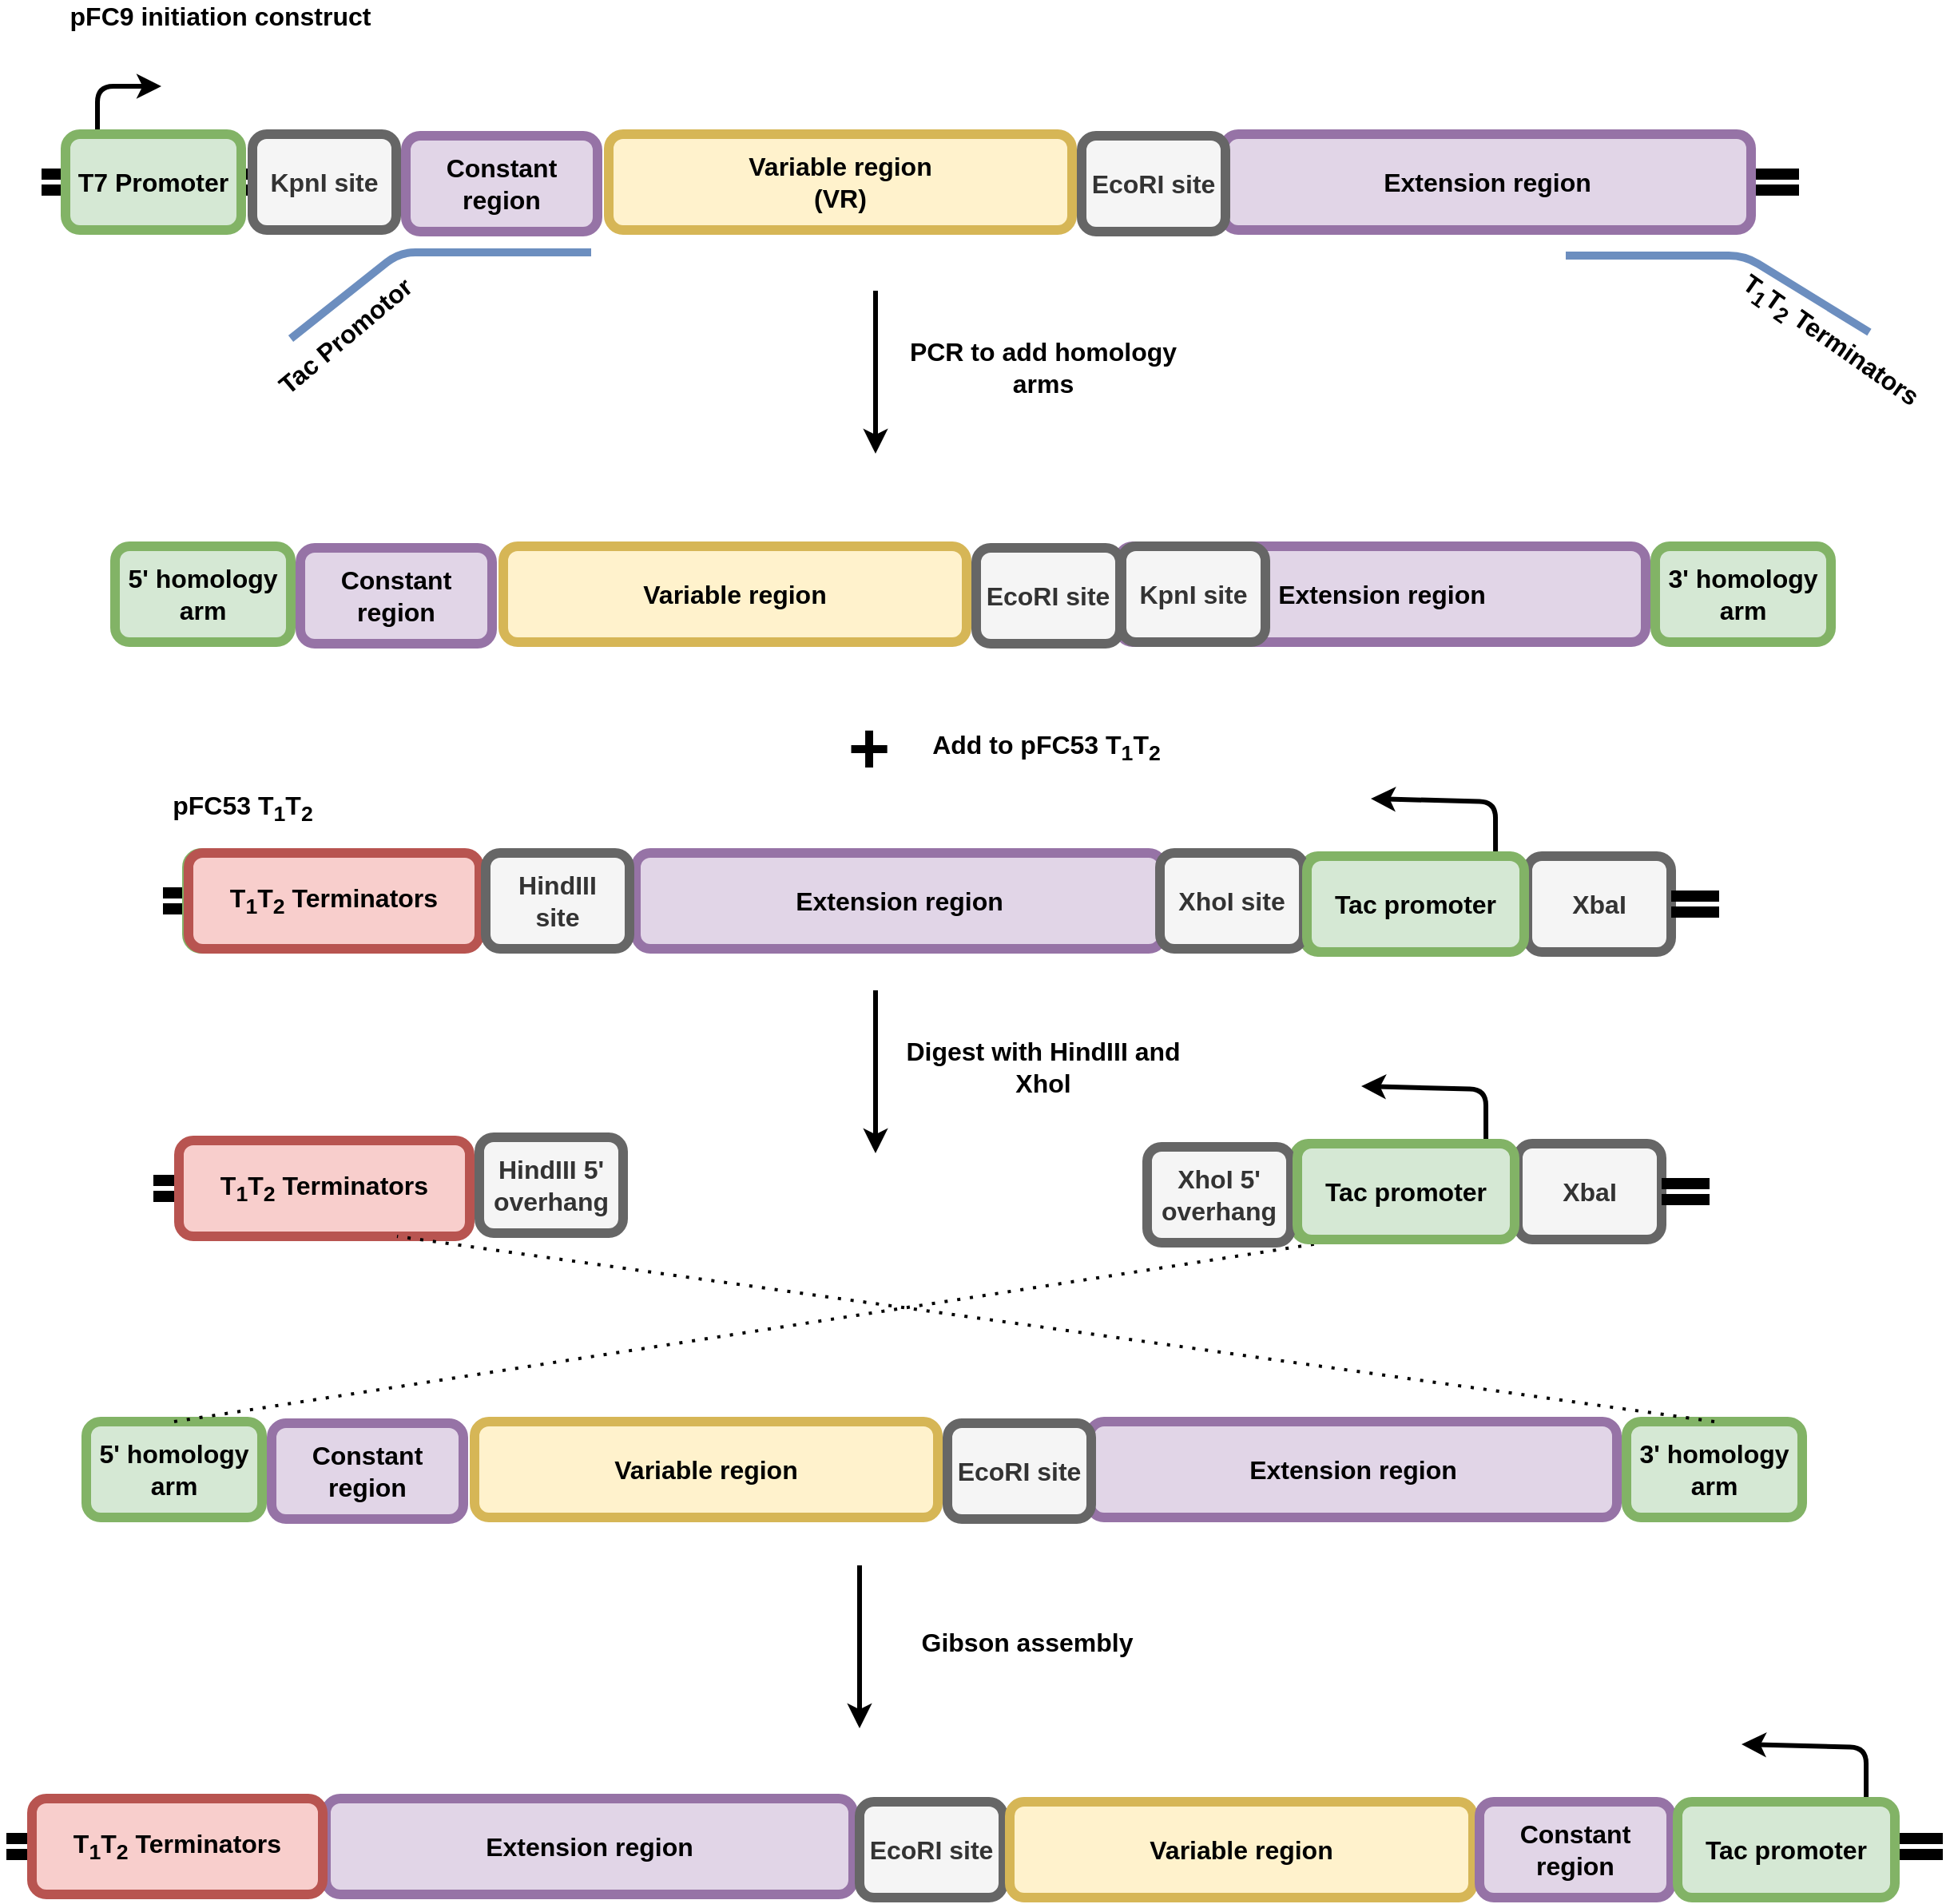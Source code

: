 <mxfile version="14.6.13" type="device" pages="4"><diagram id="rqG2H4vEE6brF2aqTZNh" name="Page-1"><mxGraphModel dx="2698" dy="1248" grid="1" gridSize="2" guides="1" tooltips="1" connect="1" arrows="1" fold="1" page="1" pageScale="1" pageWidth="850" pageHeight="1100" math="0" shadow="0"><root><mxCell id="0"/><mxCell id="1" parent="0"/><mxCell id="imHdVLXkvX4dmS1Buasl-151" value="" style="shape=link;html=1;fontSize=16;strokeWidth=7;endArrow=none;fontStyle=1" parent="1" edge="1"><mxGeometry width="100" relative="1" as="geometry"><mxPoint x="-588" y="1460" as="sourcePoint"/><mxPoint x="-448" y="1460" as="targetPoint"/></mxGeometry></mxCell><mxCell id="imHdVLXkvX4dmS1Buasl-134" value="" style="shape=link;html=1;fontSize=16;strokeWidth=7;endArrow=none;fontStyle=1" parent="1" edge="1"><mxGeometry width="100" relative="1" as="geometry"><mxPoint x="-582" y="1280" as="sourcePoint"/><mxPoint x="-442" y="1280" as="targetPoint"/></mxGeometry></mxCell><mxCell id="imHdVLXkvX4dmS1Buasl-135" value="T7 Promotor" style="rounded=1;whiteSpace=wrap;html=1;strokeWidth=6;rotation=0;fillColor=#d5e8d4;strokeColor=#82b366;fontStyle=1;fontSize=16;" parent="1" vertex="1"><mxGeometry x="-567" y="1250" width="110" height="60" as="geometry"/></mxCell><mxCell id="imHdVLXkvX4dmS1Buasl-47" value="" style="shape=link;html=1;fontSize=16;strokeWidth=7;startArrow=none;fontStyle=1" parent="1" source="imHdVLXkvX4dmS1Buasl-48" edge="1"><mxGeometry width="100" relative="1" as="geometry"><mxPoint x="-138" y="830" as="sourcePoint"/><mxPoint x="442" y="830" as="targetPoint"/></mxGeometry></mxCell><mxCell id="imHdVLXkvX4dmS1Buasl-48" value="Extension region" style="rounded=1;whiteSpace=wrap;html=1;strokeWidth=6;rotation=0;fillColor=#e1d5e7;strokeColor=#9673a6;fontStyle=1;fontSize=16;" parent="1" vertex="1"><mxGeometry x="82" y="800" width="330" height="60" as="geometry"/></mxCell><mxCell id="imHdVLXkvX4dmS1Buasl-49" value="" style="shape=link;html=1;fontSize=16;strokeWidth=7;startArrow=none;endArrow=none;fontStyle=1" parent="1" target="imHdVLXkvX4dmS1Buasl-48" edge="1"><mxGeometry width="100" relative="1" as="geometry"><mxPoint x="62" y="830" as="sourcePoint"/><mxPoint x="442" y="830" as="targetPoint"/></mxGeometry></mxCell><mxCell id="imHdVLXkvX4dmS1Buasl-73" value="" style="endArrow=classic;html=1;strokeWidth=3;fontSize=16;fontStyle=1" parent="1" edge="1"><mxGeometry width="50" height="50" relative="1" as="geometry"><mxPoint x="-623" y="800" as="sourcePoint"/><mxPoint x="-583" y="770" as="targetPoint"/><Array as="points"><mxPoint x="-623" y="770"/></Array></mxGeometry></mxCell><mxCell id="imHdVLXkvX4dmS1Buasl-74" value="" style="shape=link;html=1;fontSize=16;strokeWidth=7;endArrow=none;fontStyle=1" parent="1" edge="1"><mxGeometry width="100" relative="1" as="geometry"><mxPoint x="-658" y="830" as="sourcePoint"/><mxPoint x="-518" y="830" as="targetPoint"/></mxGeometry></mxCell><mxCell id="imHdVLXkvX4dmS1Buasl-75" value="T7 Promoter" style="rounded=1;whiteSpace=wrap;html=1;strokeWidth=6;rotation=0;fillColor=#d5e8d4;strokeColor=#82b366;fontStyle=1;fontSize=16;" parent="1" vertex="1"><mxGeometry x="-643" y="800" width="110" height="60" as="geometry"/></mxCell><mxCell id="imHdVLXkvX4dmS1Buasl-80" value="&lt;div style=&quot;font-size: 16px;&quot;&gt;&lt;span style=&quot;font-size: 16px;&quot;&gt;Variable region&lt;/span&gt;&lt;/div&gt;&lt;div style=&quot;font-size: 16px;&quot;&gt;&lt;span style=&quot;font-size: 16px;&quot;&gt;(VR)&lt;br style=&quot;font-size: 16px;&quot;&gt;&lt;/span&gt;&lt;/div&gt;" style="rounded=1;whiteSpace=wrap;html=1;fillColor=#fff2cc;strokeColor=#d6b656;fontStyle=1;fontSize=16;strokeWidth=6;" parent="1" vertex="1"><mxGeometry x="-303" y="800" width="290" height="60" as="geometry"/></mxCell><mxCell id="imHdVLXkvX4dmS1Buasl-81" value="&lt;span style=&quot;font-size: 16px;&quot;&gt;KpnI&lt;/span&gt; site" style="rounded=1;whiteSpace=wrap;html=1;fillColor=#f5f5f5;strokeColor=#666666;fontStyle=1;fontSize=16;fontColor=#333333;strokeWidth=6;" parent="1" vertex="1"><mxGeometry x="-526" y="800" width="90" height="60" as="geometry"/></mxCell><mxCell id="imHdVLXkvX4dmS1Buasl-82" value="EcoRI site" style="rounded=1;whiteSpace=wrap;html=1;fillColor=#f5f5f5;strokeColor=#666666;fontStyle=1;fontSize=16;fontColor=#333333;strokeWidth=6;" parent="1" vertex="1"><mxGeometry x="-7" y="801" width="90" height="60" as="geometry"/></mxCell><mxCell id="imHdVLXkvX4dmS1Buasl-83" value="Constant region" style="rounded=1;whiteSpace=wrap;html=1;fillColor=#e1d5e7;strokeColor=#9673a6;fontStyle=1;fontSize=16;strokeWidth=6;" parent="1" vertex="1"><mxGeometry x="-430" y="801" width="120" height="60" as="geometry"/></mxCell><mxCell id="imHdVLXkvX4dmS1Buasl-84" value="" style="endArrow=none;html=1;fontSize=16;strokeWidth=5;fillColor=#dae8fc;strokeColor=#6c8ebf;" parent="1" edge="1"><mxGeometry width="50" height="50" relative="1" as="geometry"><mxPoint x="-502" y="928" as="sourcePoint"/><mxPoint x="-314" y="874" as="targetPoint"/><Array as="points"><mxPoint x="-434" y="874"/></Array></mxGeometry></mxCell><mxCell id="imHdVLXkvX4dmS1Buasl-85" value="" style="endArrow=none;html=1;fontSize=16;strokeWidth=5;fillColor=#dae8fc;strokeColor=#6c8ebf;" parent="1" edge="1"><mxGeometry width="50" height="50" relative="1" as="geometry"><mxPoint x="296" y="876" as="sourcePoint"/><mxPoint x="486" y="924" as="targetPoint"/><Array as="points"><mxPoint x="408" y="876"/></Array></mxGeometry></mxCell><mxCell id="imHdVLXkvX4dmS1Buasl-86" value="Tac Promotor" style="text;html=1;strokeColor=none;fillColor=none;align=center;verticalAlign=middle;whiteSpace=wrap;rounded=0;fontSize=16;rotation=-40;fontStyle=1" parent="1" vertex="1"><mxGeometry x="-528" y="916" width="120" height="20" as="geometry"/></mxCell><mxCell id="imHdVLXkvX4dmS1Buasl-88" value="T&lt;sub&gt;1&lt;/sub&gt;T&lt;sub&gt;2&lt;/sub&gt; Terminators" style="text;html=1;strokeColor=none;fillColor=none;align=center;verticalAlign=middle;whiteSpace=wrap;rounded=0;fontSize=16;rotation=35;fontStyle=1" parent="1" vertex="1"><mxGeometry x="390.01" y="920.31" width="142" height="20" as="geometry"/></mxCell><mxCell id="imHdVLXkvX4dmS1Buasl-89" value="5' homology arm" style="rounded=1;whiteSpace=wrap;html=1;strokeWidth=6;rotation=0;fillColor=#d5e8d4;strokeColor=#82b366;fontStyle=1;fontSize=16;" parent="1" vertex="1"><mxGeometry x="-612" y="1058" width="110" height="60" as="geometry"/></mxCell><mxCell id="imHdVLXkvX4dmS1Buasl-90" value="" style="endArrow=classic;html=1;fontSize=16;strokeWidth=3;" parent="1" edge="1"><mxGeometry width="50" height="50" relative="1" as="geometry"><mxPoint x="-136" y="898" as="sourcePoint"/><mxPoint x="-136" y="1000" as="targetPoint"/><Array as="points"><mxPoint x="-136" y="952"/></Array></mxGeometry></mxCell><mxCell id="imHdVLXkvX4dmS1Buasl-91" value="PCR to add homology arms" style="text;html=1;strokeColor=none;fillColor=none;align=center;verticalAlign=middle;whiteSpace=wrap;rounded=0;fontSize=16;fontStyle=1" parent="1" vertex="1"><mxGeometry x="-120" y="936" width="178" height="20" as="geometry"/></mxCell><mxCell id="imHdVLXkvX4dmS1Buasl-92" value="Extension region" style="rounded=1;whiteSpace=wrap;html=1;strokeWidth=6;rotation=0;fillColor=#e1d5e7;strokeColor=#9673a6;fontStyle=1;fontSize=16;" parent="1" vertex="1"><mxGeometry x="16" y="1058" width="330" height="60" as="geometry"/></mxCell><mxCell id="imHdVLXkvX4dmS1Buasl-93" value="&lt;div style=&quot;font-size: 16px&quot;&gt;&lt;span style=&quot;font-size: 16px&quot;&gt;Variable region&lt;/span&gt;&lt;/div&gt;" style="rounded=1;whiteSpace=wrap;html=1;fillColor=#fff2cc;strokeColor=#d6b656;fontStyle=1;fontSize=16;strokeWidth=6;" parent="1" vertex="1"><mxGeometry x="-369" y="1058" width="290" height="60" as="geometry"/></mxCell><mxCell id="imHdVLXkvX4dmS1Buasl-94" value="EcoRI site" style="rounded=1;whiteSpace=wrap;html=1;fillColor=#f5f5f5;strokeColor=#666666;fontStyle=1;fontSize=16;fontColor=#333333;strokeWidth=6;" parent="1" vertex="1"><mxGeometry x="-73" y="1059" width="90" height="60" as="geometry"/></mxCell><mxCell id="imHdVLXkvX4dmS1Buasl-95" value="Constant region" style="rounded=1;whiteSpace=wrap;html=1;fillColor=#e1d5e7;strokeColor=#9673a6;fontStyle=1;fontSize=16;strokeWidth=6;" parent="1" vertex="1"><mxGeometry x="-496" y="1059" width="120" height="60" as="geometry"/></mxCell><mxCell id="imHdVLXkvX4dmS1Buasl-96" value="3' homology arm" style="rounded=1;whiteSpace=wrap;html=1;strokeWidth=6;rotation=0;fillColor=#d5e8d4;strokeColor=#82b366;fontStyle=1;fontSize=16;" parent="1" vertex="1"><mxGeometry x="352" y="1058" width="110" height="60" as="geometry"/></mxCell><mxCell id="imHdVLXkvX4dmS1Buasl-97" value="Tac promoter" style="rounded=1;whiteSpace=wrap;html=1;strokeWidth=6;rotation=0;fillColor=#d5e8d4;strokeColor=#82b366;fontStyle=1;fontSize=16;" parent="1" vertex="1"><mxGeometry x="132" y="1252" width="136" height="60" as="geometry"/></mxCell><mxCell id="imHdVLXkvX4dmS1Buasl-99" value="Extension region" style="rounded=1;whiteSpace=wrap;html=1;strokeWidth=6;rotation=0;fillColor=#e1d5e7;strokeColor=#9673a6;fontStyle=1;fontSize=16;" parent="1" vertex="1"><mxGeometry x="-286" y="1250" width="330" height="60" as="geometry"/></mxCell><mxCell id="imHdVLXkvX4dmS1Buasl-100" value="XhoI site" style="rounded=1;whiteSpace=wrap;html=1;fillColor=#f5f5f5;strokeColor=#666666;fontStyle=1;fontSize=16;fontColor=#333333;strokeWidth=6;" parent="1" vertex="1"><mxGeometry x="42" y="1250" width="90" height="60" as="geometry"/></mxCell><mxCell id="imHdVLXkvX4dmS1Buasl-101" value="XbaI" style="rounded=1;whiteSpace=wrap;html=1;fillColor=#f5f5f5;strokeColor=#666666;fontStyle=1;fontSize=16;fontColor=#333333;strokeWidth=6;" parent="1" vertex="1"><mxGeometry x="272" y="1252" width="90" height="60" as="geometry"/></mxCell><mxCell id="imHdVLXkvX4dmS1Buasl-102" value="T&lt;sub&gt;1&lt;/sub&gt;T&lt;sub&gt;2&lt;/sub&gt; Terminators" style="rounded=1;whiteSpace=wrap;html=1;strokeWidth=6;rotation=0;fillColor=#f8cecc;strokeColor=#b85450;fontStyle=1;fontSize=16;" parent="1" vertex="1"><mxGeometry x="-566" y="1250" width="182" height="60" as="geometry"/></mxCell><mxCell id="imHdVLXkvX4dmS1Buasl-103" value="HindIII&lt;br&gt;site" style="rounded=1;whiteSpace=wrap;html=1;fillColor=#f5f5f5;strokeColor=#666666;fontStyle=1;fontSize=16;fontColor=#333333;strokeWidth=6;" parent="1" vertex="1"><mxGeometry x="-380" y="1250" width="90" height="60" as="geometry"/></mxCell><mxCell id="imHdVLXkvX4dmS1Buasl-108" value="Tac promoter" style="rounded=1;whiteSpace=wrap;html=1;strokeWidth=6;rotation=0;fillColor=#d5e8d4;strokeColor=#82b366;fontStyle=1;fontSize=16;" parent="1" vertex="1"><mxGeometry x="126" y="1432" width="136" height="60" as="geometry"/></mxCell><mxCell id="imHdVLXkvX4dmS1Buasl-111" value="XbaI" style="rounded=1;whiteSpace=wrap;html=1;fillColor=#f5f5f5;strokeColor=#666666;fontStyle=1;fontSize=16;fontColor=#333333;strokeWidth=6;" parent="1" vertex="1"><mxGeometry x="266" y="1432" width="90" height="60" as="geometry"/></mxCell><mxCell id="imHdVLXkvX4dmS1Buasl-112" value="T&lt;sub&gt;1&lt;/sub&gt;T&lt;sub&gt;2&lt;/sub&gt; Terminators" style="rounded=1;whiteSpace=wrap;html=1;strokeWidth=6;rotation=0;fillColor=#f8cecc;strokeColor=#b85450;fontStyle=1;fontSize=16;" parent="1" vertex="1"><mxGeometry x="-572" y="1430" width="182" height="60" as="geometry"/></mxCell><mxCell id="imHdVLXkvX4dmS1Buasl-114" value="5' homology arm" style="rounded=1;whiteSpace=wrap;html=1;strokeWidth=6;rotation=0;fillColor=#d5e8d4;strokeColor=#82b366;fontStyle=1;fontSize=16;" parent="1" vertex="1"><mxGeometry x="-630" y="1606" width="110" height="60" as="geometry"/></mxCell><mxCell id="imHdVLXkvX4dmS1Buasl-115" value="Extension region" style="rounded=1;whiteSpace=wrap;html=1;strokeWidth=6;rotation=0;fillColor=#e1d5e7;strokeColor=#9673a6;fontStyle=1;fontSize=16;" parent="1" vertex="1"><mxGeometry x="-2" y="1606" width="330" height="60" as="geometry"/></mxCell><mxCell id="imHdVLXkvX4dmS1Buasl-116" value="&lt;div style=&quot;font-size: 16px&quot;&gt;&lt;span style=&quot;font-size: 16px&quot;&gt;Variable region&lt;/span&gt;&lt;/div&gt;" style="rounded=1;whiteSpace=wrap;html=1;fillColor=#fff2cc;strokeColor=#d6b656;fontStyle=1;fontSize=16;strokeWidth=6;" parent="1" vertex="1"><mxGeometry x="-387" y="1606" width="290" height="60" as="geometry"/></mxCell><mxCell id="imHdVLXkvX4dmS1Buasl-117" value="EcoRI site" style="rounded=1;whiteSpace=wrap;html=1;fillColor=#f5f5f5;strokeColor=#666666;fontStyle=1;fontSize=16;fontColor=#333333;strokeWidth=6;" parent="1" vertex="1"><mxGeometry x="-91" y="1607" width="90" height="60" as="geometry"/></mxCell><mxCell id="imHdVLXkvX4dmS1Buasl-118" value="Constant region" style="rounded=1;whiteSpace=wrap;html=1;fillColor=#e1d5e7;strokeColor=#9673a6;fontStyle=1;fontSize=16;strokeWidth=6;" parent="1" vertex="1"><mxGeometry x="-514" y="1607" width="120" height="60" as="geometry"/></mxCell><mxCell id="imHdVLXkvX4dmS1Buasl-119" value="3' homology arm" style="rounded=1;whiteSpace=wrap;html=1;strokeWidth=6;rotation=0;fillColor=#d5e8d4;strokeColor=#82b366;fontStyle=1;fontSize=16;" parent="1" vertex="1"><mxGeometry x="334" y="1606" width="110" height="60" as="geometry"/></mxCell><mxCell id="imHdVLXkvX4dmS1Buasl-120" value="" style="endArrow=none;dashed=1;html=1;dashPattern=1 3;strokeWidth=2;fontSize=16;exitX=0.5;exitY=0;exitDx=0;exitDy=0;entryX=0.18;entryY=1.017;entryDx=0;entryDy=0;entryPerimeter=0;" parent="1" source="imHdVLXkvX4dmS1Buasl-114" target="imHdVLXkvX4dmS1Buasl-108" edge="1"><mxGeometry width="50" height="50" relative="1" as="geometry"><mxPoint x="-596" y="1554" as="sourcePoint"/><mxPoint x="-546" y="1504" as="targetPoint"/></mxGeometry></mxCell><mxCell id="imHdVLXkvX4dmS1Buasl-122" value="" style="endArrow=none;dashed=1;html=1;dashPattern=1 3;strokeWidth=2;fontSize=16;entryX=0.75;entryY=1;entryDx=0;entryDy=0;exitX=0.5;exitY=0;exitDx=0;exitDy=0;" parent="1" source="imHdVLXkvX4dmS1Buasl-119" target="imHdVLXkvX4dmS1Buasl-112" edge="1"><mxGeometry width="50" height="50" relative="1" as="geometry"><mxPoint x="-573" y="1608" as="sourcePoint"/><mxPoint x="196" y="1494" as="targetPoint"/></mxGeometry></mxCell><mxCell id="imHdVLXkvX4dmS1Buasl-124" value="Extension region" style="rounded=1;whiteSpace=wrap;html=1;strokeWidth=6;rotation=0;fillColor=#e1d5e7;strokeColor=#9673a6;fontStyle=1;fontSize=16;" parent="1" vertex="1"><mxGeometry x="-480" y="1842" width="330" height="60" as="geometry"/></mxCell><mxCell id="imHdVLXkvX4dmS1Buasl-125" value="EcoRI site" style="rounded=1;whiteSpace=wrap;html=1;fillColor=#f5f5f5;strokeColor=#666666;fontStyle=1;fontSize=16;fontColor=#333333;strokeWidth=6;" parent="1" vertex="1"><mxGeometry x="-146" y="1844" width="90" height="60" as="geometry"/></mxCell><mxCell id="imHdVLXkvX4dmS1Buasl-126" value="&lt;div style=&quot;font-size: 16px&quot;&gt;&lt;span style=&quot;font-size: 16px&quot;&gt;Variable region&lt;/span&gt;&lt;/div&gt;" style="rounded=1;whiteSpace=wrap;html=1;fillColor=#fff2cc;strokeColor=#d6b656;fontStyle=1;fontSize=16;strokeWidth=6;" parent="1" vertex="1"><mxGeometry x="-52" y="1844" width="290" height="60" as="geometry"/></mxCell><mxCell id="imHdVLXkvX4dmS1Buasl-127" value="Constant region" style="rounded=1;whiteSpace=wrap;html=1;fillColor=#e1d5e7;strokeColor=#9673a6;fontStyle=1;fontSize=16;strokeWidth=6;" parent="1" vertex="1"><mxGeometry x="242" y="1844" width="120" height="60" as="geometry"/></mxCell><mxCell id="imHdVLXkvX4dmS1Buasl-129" value="" style="endArrow=classic;html=1;fontSize=16;strokeWidth=3;exitX=0.868;exitY=0;exitDx=0;exitDy=0;exitPerimeter=0;" parent="1" source="imHdVLXkvX4dmS1Buasl-128" edge="1"><mxGeometry width="50" height="50" relative="1" as="geometry"><mxPoint x="362" y="1832" as="sourcePoint"/><mxPoint x="406" y="1808" as="targetPoint"/><Array as="points"><mxPoint x="484" y="1810"/></Array></mxGeometry></mxCell><mxCell id="imHdVLXkvX4dmS1Buasl-130" value="Add to pFC53 T&lt;sub&gt;1&lt;/sub&gt;T&lt;sub&gt;2&lt;/sub&gt;" style="text;html=1;strokeColor=none;fillColor=none;align=center;verticalAlign=middle;whiteSpace=wrap;rounded=0;fontSize=16;fontStyle=1" parent="1" vertex="1"><mxGeometry x="-118" y="1174" width="178" height="20" as="geometry"/></mxCell><mxCell id="imHdVLXkvX4dmS1Buasl-131" value="&lt;font style=&quot;font-size: 45px&quot;&gt;+&lt;/font&gt;" style="text;html=1;strokeColor=none;fillColor=none;align=center;verticalAlign=middle;whiteSpace=wrap;rounded=0;fontSize=16;fontStyle=1" parent="1" vertex="1"><mxGeometry x="-160" y="1174" width="40" height="20" as="geometry"/></mxCell><mxCell id="imHdVLXkvX4dmS1Buasl-137" value="" style="shape=link;html=1;fontSize=16;strokeWidth=7;startArrow=none;fontStyle=1" parent="1" edge="1"><mxGeometry width="100" relative="1" as="geometry"><mxPoint x="362" y="1282" as="sourcePoint"/><mxPoint x="392" y="1282" as="targetPoint"/></mxGeometry></mxCell><mxCell id="imHdVLXkvX4dmS1Buasl-141" value="" style="endArrow=classic;html=1;fontSize=16;strokeWidth=3;" parent="1" edge="1"><mxGeometry width="50" height="50" relative="1" as="geometry"><mxPoint x="-136" y="1336" as="sourcePoint"/><mxPoint x="-136" y="1438" as="targetPoint"/><Array as="points"><mxPoint x="-136" y="1390"/></Array></mxGeometry></mxCell><mxCell id="imHdVLXkvX4dmS1Buasl-142" value="Digest with HindIII and Xhol" style="text;html=1;strokeColor=none;fillColor=none;align=center;verticalAlign=middle;whiteSpace=wrap;rounded=0;fontSize=16;fontStyle=1" parent="1" vertex="1"><mxGeometry x="-120" y="1374" width="178" height="20" as="geometry"/></mxCell><mxCell id="imHdVLXkvX4dmS1Buasl-144" value="" style="endArrow=classic;html=1;fontSize=16;strokeWidth=3;" parent="1" edge="1"><mxGeometry width="50" height="50" relative="1" as="geometry"><mxPoint x="-146" y="1696" as="sourcePoint"/><mxPoint x="-146" y="1798" as="targetPoint"/><Array as="points"><mxPoint x="-146" y="1750"/></Array></mxGeometry></mxCell><mxCell id="imHdVLXkvX4dmS1Buasl-145" value="Gibson assembly" style="text;html=1;strokeColor=none;fillColor=none;align=center;verticalAlign=middle;whiteSpace=wrap;rounded=0;fontSize=16;fontStyle=1" parent="1" vertex="1"><mxGeometry x="-130" y="1734" width="178" height="20" as="geometry"/></mxCell><mxCell id="imHdVLXkvX4dmS1Buasl-156" value="" style="shape=link;html=1;fontSize=16;strokeWidth=7;startArrow=none;fontStyle=1" parent="1" edge="1"><mxGeometry width="100" relative="1" as="geometry"><mxPoint x="356" y="1462" as="sourcePoint"/><mxPoint x="386" y="1462" as="targetPoint"/></mxGeometry></mxCell><mxCell id="imHdVLXkvX4dmS1Buasl-164" value="" style="shape=link;html=1;fontSize=16;strokeWidth=7;endArrow=none;fontStyle=1" parent="1" edge="1"><mxGeometry width="100" relative="1" as="geometry"><mxPoint x="-680" y="1872" as="sourcePoint"/><mxPoint x="-540" y="1872" as="targetPoint"/></mxGeometry></mxCell><mxCell id="imHdVLXkvX4dmS1Buasl-123" value="T&lt;sub&gt;1&lt;/sub&gt;T&lt;sub&gt;2&lt;/sub&gt; Terminators" style="rounded=1;whiteSpace=wrap;html=1;strokeWidth=6;rotation=0;fillColor=#f8cecc;strokeColor=#b85450;fontStyle=1;fontSize=16;" parent="1" vertex="1"><mxGeometry x="-664" y="1842" width="182" height="60" as="geometry"/></mxCell><mxCell id="imHdVLXkvX4dmS1Buasl-167" value="" style="shape=link;html=1;fontSize=16;strokeWidth=7;startArrow=none;fontStyle=1" parent="1" edge="1"><mxGeometry width="100" relative="1" as="geometry"><mxPoint x="502" y="1872" as="sourcePoint"/><mxPoint x="532" y="1872" as="targetPoint"/></mxGeometry></mxCell><mxCell id="imHdVLXkvX4dmS1Buasl-128" value="Tac promoter" style="rounded=1;whiteSpace=wrap;html=1;strokeWidth=6;rotation=0;fillColor=#d5e8d4;strokeColor=#82b366;fontStyle=1;fontSize=16;" parent="1" vertex="1"><mxGeometry x="366" y="1844" width="136" height="60" as="geometry"/></mxCell><mxCell id="imHdVLXkvX4dmS1Buasl-168" value="&lt;b&gt;pFC9 initiation construct&lt;/b&gt;" style="text;html=1;strokeColor=none;fillColor=none;align=center;verticalAlign=middle;whiteSpace=wrap;rounded=0;fontSize=16;" parent="1" vertex="1"><mxGeometry x="-650" y="716" width="208" height="20" as="geometry"/></mxCell><mxCell id="imHdVLXkvX4dmS1Buasl-169" value="&lt;span style=&quot;font-weight: 700&quot;&gt;pFC53 T&lt;/span&gt;&lt;sub style=&quot;font-weight: 700&quot;&gt;1&lt;/sub&gt;&lt;span style=&quot;font-weight: 700&quot;&gt;T&lt;/span&gt;&lt;sub style=&quot;font-weight: 700&quot;&gt;2&lt;/sub&gt;" style="text;html=1;strokeColor=none;fillColor=none;align=center;verticalAlign=middle;whiteSpace=wrap;rounded=0;fontSize=16;" parent="1" vertex="1"><mxGeometry x="-636" y="1212" width="208" height="20" as="geometry"/></mxCell><mxCell id="ITi_c7Xr-0W99aOVOXso-1" value="HindIII 5' overhang" style="rounded=1;whiteSpace=wrap;html=1;fillColor=#f5f5f5;strokeColor=#666666;fontStyle=1;fontSize=16;fontColor=#333333;strokeWidth=6;" parent="1" vertex="1"><mxGeometry x="-384" y="1428" width="90" height="60" as="geometry"/></mxCell><mxCell id="ITi_c7Xr-0W99aOVOXso-2" value="XhoI 5' overhang" style="rounded=1;whiteSpace=wrap;html=1;fillColor=#f5f5f5;strokeColor=#666666;fontStyle=1;fontSize=16;fontColor=#333333;strokeWidth=6;" parent="1" vertex="1"><mxGeometry x="34" y="1434" width="90" height="60" as="geometry"/></mxCell><mxCell id="ITi_c7Xr-0W99aOVOXso-3" value="" style="endArrow=classic;html=1;fontSize=16;strokeWidth=3;exitX=0.868;exitY=0;exitDx=0;exitDy=0;exitPerimeter=0;" parent="1" source="ITi_c7Xr-0W99aOVOXso-4" edge="1"><mxGeometry width="50" height="50" relative="1" as="geometry"><mxPoint x="124" y="1420" as="sourcePoint"/><mxPoint x="168" y="1396" as="targetPoint"/><Array as="points"><mxPoint x="246" y="1398"/></Array></mxGeometry></mxCell><mxCell id="ITi_c7Xr-0W99aOVOXso-4" value="Tac promoter" style="rounded=1;whiteSpace=wrap;html=1;strokeWidth=6;rotation=0;fillColor=#d5e8d4;strokeColor=#82b366;fontStyle=1;fontSize=16;" parent="1" vertex="1"><mxGeometry x="128" y="1432" width="136" height="60" as="geometry"/></mxCell><mxCell id="ITi_c7Xr-0W99aOVOXso-5" value="" style="endArrow=classic;html=1;fontSize=16;strokeWidth=3;exitX=0.868;exitY=0;exitDx=0;exitDy=0;exitPerimeter=0;" parent="1" source="ITi_c7Xr-0W99aOVOXso-6" edge="1"><mxGeometry width="50" height="50" relative="1" as="geometry"><mxPoint x="130" y="1240" as="sourcePoint"/><mxPoint x="174" y="1216" as="targetPoint"/><Array as="points"><mxPoint x="252" y="1218"/></Array></mxGeometry></mxCell><mxCell id="ITi_c7Xr-0W99aOVOXso-6" value="Tac promoter" style="rounded=1;whiteSpace=wrap;html=1;strokeWidth=6;rotation=0;fillColor=#d5e8d4;strokeColor=#82b366;fontStyle=1;fontSize=16;" parent="1" vertex="1"><mxGeometry x="134" y="1252" width="136" height="60" as="geometry"/></mxCell><mxCell id="MzOlYftri5D_L4BF3iNA-2" value="KpnI site" style="rounded=1;whiteSpace=wrap;html=1;fillColor=#f5f5f5;strokeColor=#666666;fontStyle=1;fontSize=16;fontColor=#333333;strokeWidth=6;" parent="1" vertex="1"><mxGeometry x="18" y="1058" width="90" height="60" as="geometry"/></mxCell></root></mxGraphModel></diagram><diagram id="QvSGgGamoWfbmzV-vVjJ" name="step-1"><mxGraphModel dx="2200" dy="825" grid="1" gridSize="10" guides="1" tooltips="1" connect="1" arrows="1" fold="1" page="1" pageScale="1" pageWidth="850" pageHeight="1100" math="0" shadow="0"><root><mxCell id="69cc1hJMEw9Mp0U80LMa-0"/><mxCell id="69cc1hJMEw9Mp0U80LMa-1" parent="69cc1hJMEw9Mp0U80LMa-0"/><mxCell id="69cc1hJMEw9Mp0U80LMa-2" value="" style="shape=link;html=1;fontSize=16;strokeWidth=7;startArrow=none;fontStyle=1" edge="1" parent="69cc1hJMEw9Mp0U80LMa-1" source="69cc1hJMEw9Mp0U80LMa-3"><mxGeometry width="100" relative="1" as="geometry"><mxPoint x="-138" y="830" as="sourcePoint"/><mxPoint x="442" y="830" as="targetPoint"/></mxGeometry></mxCell><mxCell id="69cc1hJMEw9Mp0U80LMa-3" value="Extension region" style="rounded=1;whiteSpace=wrap;html=1;strokeWidth=6;rotation=0;fillColor=#e1d5e7;strokeColor=#9673a6;fontStyle=1;fontSize=16;" vertex="1" parent="69cc1hJMEw9Mp0U80LMa-1"><mxGeometry x="82" y="800" width="330" height="60" as="geometry"/></mxCell><mxCell id="69cc1hJMEw9Mp0U80LMa-4" value="" style="shape=link;html=1;fontSize=16;strokeWidth=7;startArrow=none;endArrow=none;fontStyle=1" edge="1" parent="69cc1hJMEw9Mp0U80LMa-1" target="69cc1hJMEw9Mp0U80LMa-3"><mxGeometry width="100" relative="1" as="geometry"><mxPoint x="62" y="830" as="sourcePoint"/><mxPoint x="442" y="830" as="targetPoint"/></mxGeometry></mxCell><mxCell id="69cc1hJMEw9Mp0U80LMa-5" value="" style="endArrow=classic;html=1;strokeWidth=3;fontSize=16;fontStyle=1" edge="1" parent="69cc1hJMEw9Mp0U80LMa-1"><mxGeometry width="50" height="50" relative="1" as="geometry"><mxPoint x="-623" y="800" as="sourcePoint"/><mxPoint x="-583" y="770" as="targetPoint"/><Array as="points"><mxPoint x="-623" y="770"/></Array></mxGeometry></mxCell><mxCell id="69cc1hJMEw9Mp0U80LMa-6" value="" style="shape=link;html=1;fontSize=16;strokeWidth=7;endArrow=none;fontStyle=1" edge="1" parent="69cc1hJMEw9Mp0U80LMa-1"><mxGeometry width="100" relative="1" as="geometry"><mxPoint x="-658" y="830" as="sourcePoint"/><mxPoint x="-518" y="830" as="targetPoint"/></mxGeometry></mxCell><mxCell id="69cc1hJMEw9Mp0U80LMa-7" value="T7 Promoter" style="rounded=1;whiteSpace=wrap;html=1;strokeWidth=6;rotation=0;fillColor=#d5e8d4;strokeColor=#82b366;fontStyle=1;fontSize=16;" vertex="1" parent="69cc1hJMEw9Mp0U80LMa-1"><mxGeometry x="-643" y="800" width="110" height="60" as="geometry"/></mxCell><mxCell id="69cc1hJMEw9Mp0U80LMa-8" value="&lt;div style=&quot;font-size: 16px;&quot;&gt;&lt;span style=&quot;font-size: 16px;&quot;&gt;Variable region&lt;/span&gt;&lt;/div&gt;&lt;div style=&quot;font-size: 16px;&quot;&gt;&lt;span style=&quot;font-size: 16px;&quot;&gt;(VR)&lt;br style=&quot;font-size: 16px;&quot;&gt;&lt;/span&gt;&lt;/div&gt;" style="rounded=1;whiteSpace=wrap;html=1;fillColor=#fff2cc;strokeColor=#d6b656;fontStyle=1;fontSize=16;strokeWidth=6;" vertex="1" parent="69cc1hJMEw9Mp0U80LMa-1"><mxGeometry x="-303" y="800" width="290" height="60" as="geometry"/></mxCell><mxCell id="69cc1hJMEw9Mp0U80LMa-9" value="&lt;span style=&quot;font-size: 16px;&quot;&gt;KpnI&lt;/span&gt; site" style="rounded=1;whiteSpace=wrap;html=1;fillColor=#f5f5f5;strokeColor=#666666;fontStyle=1;fontSize=16;fontColor=#333333;strokeWidth=6;" vertex="1" parent="69cc1hJMEw9Mp0U80LMa-1"><mxGeometry x="-526" y="800" width="90" height="60" as="geometry"/></mxCell><mxCell id="69cc1hJMEw9Mp0U80LMa-10" value="EcoRI site" style="rounded=1;whiteSpace=wrap;html=1;fillColor=#f5f5f5;strokeColor=#666666;fontStyle=1;fontSize=16;fontColor=#333333;strokeWidth=6;" vertex="1" parent="69cc1hJMEw9Mp0U80LMa-1"><mxGeometry x="-7" y="801" width="90" height="60" as="geometry"/></mxCell><mxCell id="69cc1hJMEw9Mp0U80LMa-11" value="Constant region" style="rounded=1;whiteSpace=wrap;html=1;fillColor=#e1d5e7;strokeColor=#9673a6;fontStyle=1;fontSize=16;strokeWidth=6;" vertex="1" parent="69cc1hJMEw9Mp0U80LMa-1"><mxGeometry x="-430" y="801" width="120" height="60" as="geometry"/></mxCell><mxCell id="69cc1hJMEw9Mp0U80LMa-12" value="" style="endArrow=none;html=1;fontSize=16;strokeWidth=5;fillColor=#dae8fc;strokeColor=#6c8ebf;" edge="1" parent="69cc1hJMEw9Mp0U80LMa-1"><mxGeometry width="50" height="50" relative="1" as="geometry"><mxPoint x="-502" y="928" as="sourcePoint"/><mxPoint x="-314" y="874" as="targetPoint"/><Array as="points"><mxPoint x="-434" y="874"/></Array></mxGeometry></mxCell><mxCell id="69cc1hJMEw9Mp0U80LMa-13" value="" style="endArrow=none;html=1;fontSize=16;strokeWidth=5;fillColor=#dae8fc;strokeColor=#6c8ebf;" edge="1" parent="69cc1hJMEw9Mp0U80LMa-1"><mxGeometry width="50" height="50" relative="1" as="geometry"><mxPoint x="296" y="876" as="sourcePoint"/><mxPoint x="486" y="924" as="targetPoint"/><Array as="points"><mxPoint x="408" y="876"/></Array></mxGeometry></mxCell><mxCell id="69cc1hJMEw9Mp0U80LMa-14" value="Tac Promotor" style="text;html=1;strokeColor=none;fillColor=none;align=center;verticalAlign=middle;whiteSpace=wrap;rounded=0;fontSize=16;rotation=-40;fontStyle=1" vertex="1" parent="69cc1hJMEw9Mp0U80LMa-1"><mxGeometry x="-528" y="916" width="120" height="20" as="geometry"/></mxCell><mxCell id="69cc1hJMEw9Mp0U80LMa-15" value="T&lt;sub&gt;1&lt;/sub&gt;T&lt;sub&gt;2&lt;/sub&gt; Terminators" style="text;html=1;strokeColor=none;fillColor=none;align=center;verticalAlign=middle;whiteSpace=wrap;rounded=0;fontSize=16;rotation=35;fontStyle=1" vertex="1" parent="69cc1hJMEw9Mp0U80LMa-1"><mxGeometry x="390.01" y="920.31" width="142" height="20" as="geometry"/></mxCell><mxCell id="69cc1hJMEw9Mp0U80LMa-16" value="5' homology arm" style="rounded=1;whiteSpace=wrap;html=1;strokeWidth=6;rotation=0;fillColor=#d5e8d4;strokeColor=#82b366;fontStyle=1;fontSize=16;" vertex="1" parent="69cc1hJMEw9Mp0U80LMa-1"><mxGeometry x="-612" y="1058" width="110" height="60" as="geometry"/></mxCell><mxCell id="69cc1hJMEw9Mp0U80LMa-17" value="" style="endArrow=classic;html=1;fontSize=16;strokeWidth=3;" edge="1" parent="69cc1hJMEw9Mp0U80LMa-1"><mxGeometry width="50" height="50" relative="1" as="geometry"><mxPoint x="-136" y="898" as="sourcePoint"/><mxPoint x="-136" y="1000" as="targetPoint"/><Array as="points"><mxPoint x="-136" y="952"/></Array></mxGeometry></mxCell><mxCell id="69cc1hJMEw9Mp0U80LMa-18" value="PCR to add homology arms" style="text;html=1;strokeColor=none;fillColor=none;align=center;verticalAlign=middle;whiteSpace=wrap;rounded=0;fontSize=16;fontStyle=1" vertex="1" parent="69cc1hJMEw9Mp0U80LMa-1"><mxGeometry x="-120" y="936" width="178" height="20" as="geometry"/></mxCell><mxCell id="69cc1hJMEw9Mp0U80LMa-19" value="Extension region" style="rounded=1;whiteSpace=wrap;html=1;strokeWidth=6;rotation=0;fillColor=#e1d5e7;strokeColor=#9673a6;fontStyle=1;fontSize=16;" vertex="1" parent="69cc1hJMEw9Mp0U80LMa-1"><mxGeometry x="16" y="1058" width="330" height="60" as="geometry"/></mxCell><mxCell id="69cc1hJMEw9Mp0U80LMa-20" value="&lt;div style=&quot;font-size: 16px&quot;&gt;&lt;span style=&quot;font-size: 16px&quot;&gt;Variable region&lt;/span&gt;&lt;/div&gt;" style="rounded=1;whiteSpace=wrap;html=1;fillColor=#fff2cc;strokeColor=#d6b656;fontStyle=1;fontSize=16;strokeWidth=6;" vertex="1" parent="69cc1hJMEw9Mp0U80LMa-1"><mxGeometry x="-369" y="1058" width="290" height="60" as="geometry"/></mxCell><mxCell id="69cc1hJMEw9Mp0U80LMa-21" value="EcoRI site" style="rounded=1;whiteSpace=wrap;html=1;fillColor=#f5f5f5;strokeColor=#666666;fontStyle=1;fontSize=16;fontColor=#333333;strokeWidth=6;" vertex="1" parent="69cc1hJMEw9Mp0U80LMa-1"><mxGeometry x="-73" y="1059" width="90" height="60" as="geometry"/></mxCell><mxCell id="69cc1hJMEw9Mp0U80LMa-22" value="Constant region" style="rounded=1;whiteSpace=wrap;html=1;fillColor=#e1d5e7;strokeColor=#9673a6;fontStyle=1;fontSize=16;strokeWidth=6;" vertex="1" parent="69cc1hJMEw9Mp0U80LMa-1"><mxGeometry x="-496" y="1059" width="120" height="60" as="geometry"/></mxCell><mxCell id="69cc1hJMEw9Mp0U80LMa-23" value="3' homology arm" style="rounded=1;whiteSpace=wrap;html=1;strokeWidth=6;rotation=0;fillColor=#d5e8d4;strokeColor=#82b366;fontStyle=1;fontSize=16;" vertex="1" parent="69cc1hJMEw9Mp0U80LMa-1"><mxGeometry x="352" y="1058" width="110" height="60" as="geometry"/></mxCell><mxCell id="69cc1hJMEw9Mp0U80LMa-24" value="&lt;b&gt;pFC9 initiation construct&lt;/b&gt;" style="text;html=1;strokeColor=none;fillColor=none;align=center;verticalAlign=middle;whiteSpace=wrap;rounded=0;fontSize=16;" vertex="1" parent="69cc1hJMEw9Mp0U80LMa-1"><mxGeometry x="-650" y="716" width="208" height="20" as="geometry"/></mxCell></root></mxGraphModel></diagram><diagram id="Gds8SIvbQ3jWir5EntgY" name="step-2"><mxGraphModel dx="2200" dy="-275" grid="1" gridSize="10" guides="1" tooltips="1" connect="1" arrows="1" fold="1" page="1" pageScale="1" pageWidth="850" pageHeight="1100" math="0" shadow="0"><root><mxCell id="nDfeFFp73b799Y1vKMK_-0"/><mxCell id="nDfeFFp73b799Y1vKMK_-1" parent="nDfeFFp73b799Y1vKMK_-0"/><mxCell id="urQ58y-Xnnf3J07ee4WJ-0" value="" style="shape=link;html=1;fontSize=16;strokeWidth=7;endArrow=none;fontStyle=1" edge="1" parent="nDfeFFp73b799Y1vKMK_-1"><mxGeometry width="100" relative="1" as="geometry"><mxPoint x="-588" y="1460" as="sourcePoint"/><mxPoint x="-448" y="1460" as="targetPoint"/></mxGeometry></mxCell><mxCell id="urQ58y-Xnnf3J07ee4WJ-1" value="" style="shape=link;html=1;fontSize=16;strokeWidth=7;endArrow=none;fontStyle=1" edge="1" parent="nDfeFFp73b799Y1vKMK_-1"><mxGeometry width="100" relative="1" as="geometry"><mxPoint x="-582" y="1280" as="sourcePoint"/><mxPoint x="-442" y="1280" as="targetPoint"/></mxGeometry></mxCell><mxCell id="urQ58y-Xnnf3J07ee4WJ-2" value="T7 Promotor" style="rounded=1;whiteSpace=wrap;html=1;strokeWidth=6;rotation=0;fillColor=#d5e8d4;strokeColor=#82b366;fontStyle=1;fontSize=16;" vertex="1" parent="nDfeFFp73b799Y1vKMK_-1"><mxGeometry x="-567" y="1250" width="110" height="60" as="geometry"/></mxCell><mxCell id="urQ58y-Xnnf3J07ee4WJ-3" value="Tac promoter" style="rounded=1;whiteSpace=wrap;html=1;strokeWidth=6;rotation=0;fillColor=#d5e8d4;strokeColor=#82b366;fontStyle=1;fontSize=16;" vertex="1" parent="nDfeFFp73b799Y1vKMK_-1"><mxGeometry x="132" y="1252" width="136" height="60" as="geometry"/></mxCell><mxCell id="urQ58y-Xnnf3J07ee4WJ-4" value="Extension region" style="rounded=1;whiteSpace=wrap;html=1;strokeWidth=6;rotation=0;fillColor=#e1d5e7;strokeColor=#9673a6;fontStyle=1;fontSize=16;" vertex="1" parent="nDfeFFp73b799Y1vKMK_-1"><mxGeometry x="-286" y="1250" width="330" height="60" as="geometry"/></mxCell><mxCell id="urQ58y-Xnnf3J07ee4WJ-5" value="XhoI site" style="rounded=1;whiteSpace=wrap;html=1;fillColor=#f5f5f5;strokeColor=#666666;fontStyle=1;fontSize=16;fontColor=#333333;strokeWidth=6;" vertex="1" parent="nDfeFFp73b799Y1vKMK_-1"><mxGeometry x="42" y="1250" width="90" height="60" as="geometry"/></mxCell><mxCell id="urQ58y-Xnnf3J07ee4WJ-6" value="XbaI" style="rounded=1;whiteSpace=wrap;html=1;fillColor=#f5f5f5;strokeColor=#666666;fontStyle=1;fontSize=16;fontColor=#333333;strokeWidth=6;" vertex="1" parent="nDfeFFp73b799Y1vKMK_-1"><mxGeometry x="272" y="1252" width="90" height="60" as="geometry"/></mxCell><mxCell id="urQ58y-Xnnf3J07ee4WJ-7" value="T&lt;sub&gt;1&lt;/sub&gt;T&lt;sub&gt;2&lt;/sub&gt; Terminators" style="rounded=1;whiteSpace=wrap;html=1;strokeWidth=6;rotation=0;fillColor=#f8cecc;strokeColor=#b85450;fontStyle=1;fontSize=16;" vertex="1" parent="nDfeFFp73b799Y1vKMK_-1"><mxGeometry x="-566" y="1250" width="182" height="60" as="geometry"/></mxCell><mxCell id="urQ58y-Xnnf3J07ee4WJ-8" value="HindIII&lt;br&gt;site" style="rounded=1;whiteSpace=wrap;html=1;fillColor=#f5f5f5;strokeColor=#666666;fontStyle=1;fontSize=16;fontColor=#333333;strokeWidth=6;" vertex="1" parent="nDfeFFp73b799Y1vKMK_-1"><mxGeometry x="-380" y="1250" width="90" height="60" as="geometry"/></mxCell><mxCell id="urQ58y-Xnnf3J07ee4WJ-9" value="Tac promoter" style="rounded=1;whiteSpace=wrap;html=1;strokeWidth=6;rotation=0;fillColor=#d5e8d4;strokeColor=#82b366;fontStyle=1;fontSize=16;" vertex="1" parent="nDfeFFp73b799Y1vKMK_-1"><mxGeometry x="126" y="1432" width="136" height="60" as="geometry"/></mxCell><mxCell id="urQ58y-Xnnf3J07ee4WJ-10" value="XbaI" style="rounded=1;whiteSpace=wrap;html=1;fillColor=#f5f5f5;strokeColor=#666666;fontStyle=1;fontSize=16;fontColor=#333333;strokeWidth=6;" vertex="1" parent="nDfeFFp73b799Y1vKMK_-1"><mxGeometry x="266" y="1432" width="90" height="60" as="geometry"/></mxCell><mxCell id="urQ58y-Xnnf3J07ee4WJ-11" value="T&lt;sub&gt;1&lt;/sub&gt;T&lt;sub&gt;2&lt;/sub&gt; Terminators" style="rounded=1;whiteSpace=wrap;html=1;strokeWidth=6;rotation=0;fillColor=#f8cecc;strokeColor=#b85450;fontStyle=1;fontSize=16;" vertex="1" parent="nDfeFFp73b799Y1vKMK_-1"><mxGeometry x="-572" y="1430" width="182" height="60" as="geometry"/></mxCell><mxCell id="urQ58y-Xnnf3J07ee4WJ-12" value="5' homology arm" style="rounded=1;whiteSpace=wrap;html=1;strokeWidth=6;rotation=0;fillColor=#d5e8d4;strokeColor=#82b366;fontStyle=1;fontSize=16;" vertex="1" parent="nDfeFFp73b799Y1vKMK_-1"><mxGeometry x="-630" y="1606" width="110" height="60" as="geometry"/></mxCell><mxCell id="urQ58y-Xnnf3J07ee4WJ-13" value="Extension region" style="rounded=1;whiteSpace=wrap;html=1;strokeWidth=6;rotation=0;fillColor=#e1d5e7;strokeColor=#9673a6;fontStyle=1;fontSize=16;" vertex="1" parent="nDfeFFp73b799Y1vKMK_-1"><mxGeometry x="-2" y="1606" width="330" height="60" as="geometry"/></mxCell><mxCell id="urQ58y-Xnnf3J07ee4WJ-14" value="&lt;div style=&quot;font-size: 16px&quot;&gt;&lt;span style=&quot;font-size: 16px&quot;&gt;Variable region&lt;/span&gt;&lt;/div&gt;" style="rounded=1;whiteSpace=wrap;html=1;fillColor=#fff2cc;strokeColor=#d6b656;fontStyle=1;fontSize=16;strokeWidth=6;" vertex="1" parent="nDfeFFp73b799Y1vKMK_-1"><mxGeometry x="-387" y="1606" width="290" height="60" as="geometry"/></mxCell><mxCell id="urQ58y-Xnnf3J07ee4WJ-15" value="EcoRI site" style="rounded=1;whiteSpace=wrap;html=1;fillColor=#f5f5f5;strokeColor=#666666;fontStyle=1;fontSize=16;fontColor=#333333;strokeWidth=6;" vertex="1" parent="nDfeFFp73b799Y1vKMK_-1"><mxGeometry x="-91" y="1607" width="90" height="60" as="geometry"/></mxCell><mxCell id="urQ58y-Xnnf3J07ee4WJ-16" value="Constant region" style="rounded=1;whiteSpace=wrap;html=1;fillColor=#e1d5e7;strokeColor=#9673a6;fontStyle=1;fontSize=16;strokeWidth=6;" vertex="1" parent="nDfeFFp73b799Y1vKMK_-1"><mxGeometry x="-514" y="1607" width="120" height="60" as="geometry"/></mxCell><mxCell id="urQ58y-Xnnf3J07ee4WJ-17" value="3' homology arm" style="rounded=1;whiteSpace=wrap;html=1;strokeWidth=6;rotation=0;fillColor=#d5e8d4;strokeColor=#82b366;fontStyle=1;fontSize=16;" vertex="1" parent="nDfeFFp73b799Y1vKMK_-1"><mxGeometry x="334" y="1606" width="110" height="60" as="geometry"/></mxCell><mxCell id="urQ58y-Xnnf3J07ee4WJ-18" value="" style="endArrow=none;dashed=1;html=1;dashPattern=1 3;strokeWidth=2;fontSize=16;exitX=0.5;exitY=0;exitDx=0;exitDy=0;entryX=0.18;entryY=1.017;entryDx=0;entryDy=0;entryPerimeter=0;" edge="1" parent="nDfeFFp73b799Y1vKMK_-1" source="urQ58y-Xnnf3J07ee4WJ-12" target="urQ58y-Xnnf3J07ee4WJ-9"><mxGeometry width="50" height="50" relative="1" as="geometry"><mxPoint x="-596" y="1554" as="sourcePoint"/><mxPoint x="-546" y="1504" as="targetPoint"/></mxGeometry></mxCell><mxCell id="urQ58y-Xnnf3J07ee4WJ-19" value="" style="endArrow=none;dashed=1;html=1;dashPattern=1 3;strokeWidth=2;fontSize=16;entryX=0.75;entryY=1;entryDx=0;entryDy=0;exitX=0.5;exitY=0;exitDx=0;exitDy=0;" edge="1" parent="nDfeFFp73b799Y1vKMK_-1" source="urQ58y-Xnnf3J07ee4WJ-17" target="urQ58y-Xnnf3J07ee4WJ-11"><mxGeometry width="50" height="50" relative="1" as="geometry"><mxPoint x="-573" y="1608" as="sourcePoint"/><mxPoint x="196" y="1494" as="targetPoint"/></mxGeometry></mxCell><mxCell id="urQ58y-Xnnf3J07ee4WJ-20" value="Add to pFC53 T&lt;sub&gt;1&lt;/sub&gt;T&lt;sub&gt;2&lt;/sub&gt;" style="text;html=1;strokeColor=none;fillColor=none;align=center;verticalAlign=middle;whiteSpace=wrap;rounded=0;fontSize=16;fontStyle=1" vertex="1" parent="nDfeFFp73b799Y1vKMK_-1"><mxGeometry x="-118" y="1174" width="178" height="20" as="geometry"/></mxCell><mxCell id="urQ58y-Xnnf3J07ee4WJ-21" value="" style="shape=link;html=1;fontSize=16;strokeWidth=7;startArrow=none;fontStyle=1" edge="1" parent="nDfeFFp73b799Y1vKMK_-1"><mxGeometry width="100" relative="1" as="geometry"><mxPoint x="362" y="1282" as="sourcePoint"/><mxPoint x="392" y="1282" as="targetPoint"/></mxGeometry></mxCell><mxCell id="urQ58y-Xnnf3J07ee4WJ-22" value="" style="endArrow=classic;html=1;fontSize=16;strokeWidth=3;" edge="1" parent="nDfeFFp73b799Y1vKMK_-1"><mxGeometry width="50" height="50" relative="1" as="geometry"><mxPoint x="-136" y="1336" as="sourcePoint"/><mxPoint x="-136" y="1438" as="targetPoint"/><Array as="points"><mxPoint x="-136" y="1390"/></Array></mxGeometry></mxCell><mxCell id="urQ58y-Xnnf3J07ee4WJ-23" value="Digest with HindIII and Xhol" style="text;html=1;strokeColor=none;fillColor=none;align=center;verticalAlign=middle;whiteSpace=wrap;rounded=0;fontSize=16;fontStyle=1" vertex="1" parent="nDfeFFp73b799Y1vKMK_-1"><mxGeometry x="-120" y="1374" width="178" height="20" as="geometry"/></mxCell><mxCell id="urQ58y-Xnnf3J07ee4WJ-24" value="" style="shape=link;html=1;fontSize=16;strokeWidth=7;startArrow=none;fontStyle=1" edge="1" parent="nDfeFFp73b799Y1vKMK_-1"><mxGeometry width="100" relative="1" as="geometry"><mxPoint x="356" y="1462" as="sourcePoint"/><mxPoint x="386" y="1462" as="targetPoint"/></mxGeometry></mxCell><mxCell id="urQ58y-Xnnf3J07ee4WJ-25" value="&lt;span style=&quot;font-weight: 700&quot;&gt;pFC53 T&lt;/span&gt;&lt;sub style=&quot;font-weight: 700&quot;&gt;1&lt;/sub&gt;&lt;span style=&quot;font-weight: 700&quot;&gt;T&lt;/span&gt;&lt;sub style=&quot;font-weight: 700&quot;&gt;2&lt;/sub&gt;" style="text;html=1;strokeColor=none;fillColor=none;align=center;verticalAlign=middle;whiteSpace=wrap;rounded=0;fontSize=16;" vertex="1" parent="nDfeFFp73b799Y1vKMK_-1"><mxGeometry x="-636" y="1212" width="208" height="20" as="geometry"/></mxCell><mxCell id="urQ58y-Xnnf3J07ee4WJ-26" value="HindIII 5' overhang" style="rounded=1;whiteSpace=wrap;html=1;fillColor=#f5f5f5;strokeColor=#666666;fontStyle=1;fontSize=16;fontColor=#333333;strokeWidth=6;" vertex="1" parent="nDfeFFp73b799Y1vKMK_-1"><mxGeometry x="-384" y="1428" width="90" height="60" as="geometry"/></mxCell><mxCell id="urQ58y-Xnnf3J07ee4WJ-27" value="XhoI 5' overhang" style="rounded=1;whiteSpace=wrap;html=1;fillColor=#f5f5f5;strokeColor=#666666;fontStyle=1;fontSize=16;fontColor=#333333;strokeWidth=6;" vertex="1" parent="nDfeFFp73b799Y1vKMK_-1"><mxGeometry x="34" y="1434" width="90" height="60" as="geometry"/></mxCell><mxCell id="urQ58y-Xnnf3J07ee4WJ-28" value="" style="endArrow=classic;html=1;fontSize=16;strokeWidth=3;exitX=0.868;exitY=0;exitDx=0;exitDy=0;exitPerimeter=0;" edge="1" parent="nDfeFFp73b799Y1vKMK_-1" source="urQ58y-Xnnf3J07ee4WJ-29"><mxGeometry width="50" height="50" relative="1" as="geometry"><mxPoint x="124" y="1420" as="sourcePoint"/><mxPoint x="168" y="1396" as="targetPoint"/><Array as="points"><mxPoint x="246" y="1398"/></Array></mxGeometry></mxCell><mxCell id="urQ58y-Xnnf3J07ee4WJ-29" value="Tac promoter" style="rounded=1;whiteSpace=wrap;html=1;strokeWidth=6;rotation=0;fillColor=#d5e8d4;strokeColor=#82b366;fontStyle=1;fontSize=16;" vertex="1" parent="nDfeFFp73b799Y1vKMK_-1"><mxGeometry x="128" y="1432" width="136" height="60" as="geometry"/></mxCell><mxCell id="urQ58y-Xnnf3J07ee4WJ-30" value="" style="endArrow=classic;html=1;fontSize=16;strokeWidth=3;exitX=0.868;exitY=0;exitDx=0;exitDy=0;exitPerimeter=0;" edge="1" parent="nDfeFFp73b799Y1vKMK_-1" source="urQ58y-Xnnf3J07ee4WJ-31"><mxGeometry width="50" height="50" relative="1" as="geometry"><mxPoint x="130" y="1240" as="sourcePoint"/><mxPoint x="174" y="1216" as="targetPoint"/><Array as="points"><mxPoint x="252" y="1218"/></Array></mxGeometry></mxCell><mxCell id="urQ58y-Xnnf3J07ee4WJ-31" value="Tac promoter" style="rounded=1;whiteSpace=wrap;html=1;strokeWidth=6;rotation=0;fillColor=#d5e8d4;strokeColor=#82b366;fontStyle=1;fontSize=16;" vertex="1" parent="nDfeFFp73b799Y1vKMK_-1"><mxGeometry x="134" y="1252" width="136" height="60" as="geometry"/></mxCell></root></mxGraphModel></diagram><diagram id="T2OrpdQwZ3K6vmA2EGYj" name="step-3"><mxGraphModel dx="2200" dy="-275" grid="1" gridSize="10" guides="1" tooltips="1" connect="1" arrows="1" fold="1" page="1" pageScale="1" pageWidth="850" pageHeight="1100" math="0" shadow="0"><root><mxCell id="K7HzMC_202SZRCd_Hbrw-0"/><mxCell id="K7HzMC_202SZRCd_Hbrw-1" parent="K7HzMC_202SZRCd_Hbrw-0"/><mxCell id="AoQDE9e3e3ucORYlnEBp-0" value="Extension region" style="rounded=1;whiteSpace=wrap;html=1;strokeWidth=6;rotation=0;fillColor=#e1d5e7;strokeColor=#9673a6;fontStyle=1;fontSize=16;" vertex="1" parent="K7HzMC_202SZRCd_Hbrw-1"><mxGeometry x="-480" y="1842" width="330" height="60" as="geometry"/></mxCell><mxCell id="AoQDE9e3e3ucORYlnEBp-1" value="EcoRI site" style="rounded=1;whiteSpace=wrap;html=1;fillColor=#f5f5f5;strokeColor=#666666;fontStyle=1;fontSize=16;fontColor=#333333;strokeWidth=6;" vertex="1" parent="K7HzMC_202SZRCd_Hbrw-1"><mxGeometry x="-146" y="1844" width="90" height="60" as="geometry"/></mxCell><mxCell id="AoQDE9e3e3ucORYlnEBp-2" value="&lt;div style=&quot;font-size: 16px&quot;&gt;&lt;span style=&quot;font-size: 16px&quot;&gt;Variable region&lt;/span&gt;&lt;/div&gt;" style="rounded=1;whiteSpace=wrap;html=1;fillColor=#fff2cc;strokeColor=#d6b656;fontStyle=1;fontSize=16;strokeWidth=6;" vertex="1" parent="K7HzMC_202SZRCd_Hbrw-1"><mxGeometry x="-52" y="1844" width="290" height="60" as="geometry"/></mxCell><mxCell id="AoQDE9e3e3ucORYlnEBp-3" value="Constant region" style="rounded=1;whiteSpace=wrap;html=1;fillColor=#e1d5e7;strokeColor=#9673a6;fontStyle=1;fontSize=16;strokeWidth=6;" vertex="1" parent="K7HzMC_202SZRCd_Hbrw-1"><mxGeometry x="242" y="1844" width="120" height="60" as="geometry"/></mxCell><mxCell id="AoQDE9e3e3ucORYlnEBp-4" value="" style="endArrow=classic;html=1;fontSize=16;strokeWidth=3;exitX=0.868;exitY=0;exitDx=0;exitDy=0;exitPerimeter=0;" edge="1" parent="K7HzMC_202SZRCd_Hbrw-1" source="AoQDE9e3e3ucORYlnEBp-8"><mxGeometry width="50" height="50" relative="1" as="geometry"><mxPoint x="362" y="1832" as="sourcePoint"/><mxPoint x="406" y="1808" as="targetPoint"/><Array as="points"><mxPoint x="484" y="1810"/></Array></mxGeometry></mxCell><mxCell id="AoQDE9e3e3ucORYlnEBp-5" value="" style="shape=link;html=1;fontSize=16;strokeWidth=7;endArrow=none;fontStyle=1" edge="1" parent="K7HzMC_202SZRCd_Hbrw-1"><mxGeometry width="100" relative="1" as="geometry"><mxPoint x="-680" y="1872" as="sourcePoint"/><mxPoint x="-540" y="1872" as="targetPoint"/></mxGeometry></mxCell><mxCell id="AoQDE9e3e3ucORYlnEBp-6" value="T&lt;sub&gt;1&lt;/sub&gt;T&lt;sub&gt;2&lt;/sub&gt; Terminators" style="rounded=1;whiteSpace=wrap;html=1;strokeWidth=6;rotation=0;fillColor=#f8cecc;strokeColor=#b85450;fontStyle=1;fontSize=16;" vertex="1" parent="K7HzMC_202SZRCd_Hbrw-1"><mxGeometry x="-664" y="1842" width="182" height="60" as="geometry"/></mxCell><mxCell id="AoQDE9e3e3ucORYlnEBp-7" value="" style="shape=link;html=1;fontSize=16;strokeWidth=7;startArrow=none;fontStyle=1" edge="1" parent="K7HzMC_202SZRCd_Hbrw-1"><mxGeometry width="100" relative="1" as="geometry"><mxPoint x="502" y="1872" as="sourcePoint"/><mxPoint x="532" y="1872" as="targetPoint"/></mxGeometry></mxCell><mxCell id="AoQDE9e3e3ucORYlnEBp-8" value="Tac promoter" style="rounded=1;whiteSpace=wrap;html=1;strokeWidth=6;rotation=0;fillColor=#d5e8d4;strokeColor=#82b366;fontStyle=1;fontSize=16;" vertex="1" parent="K7HzMC_202SZRCd_Hbrw-1"><mxGeometry x="366" y="1844" width="136" height="60" as="geometry"/></mxCell></root></mxGraphModel></diagram></mxfile>